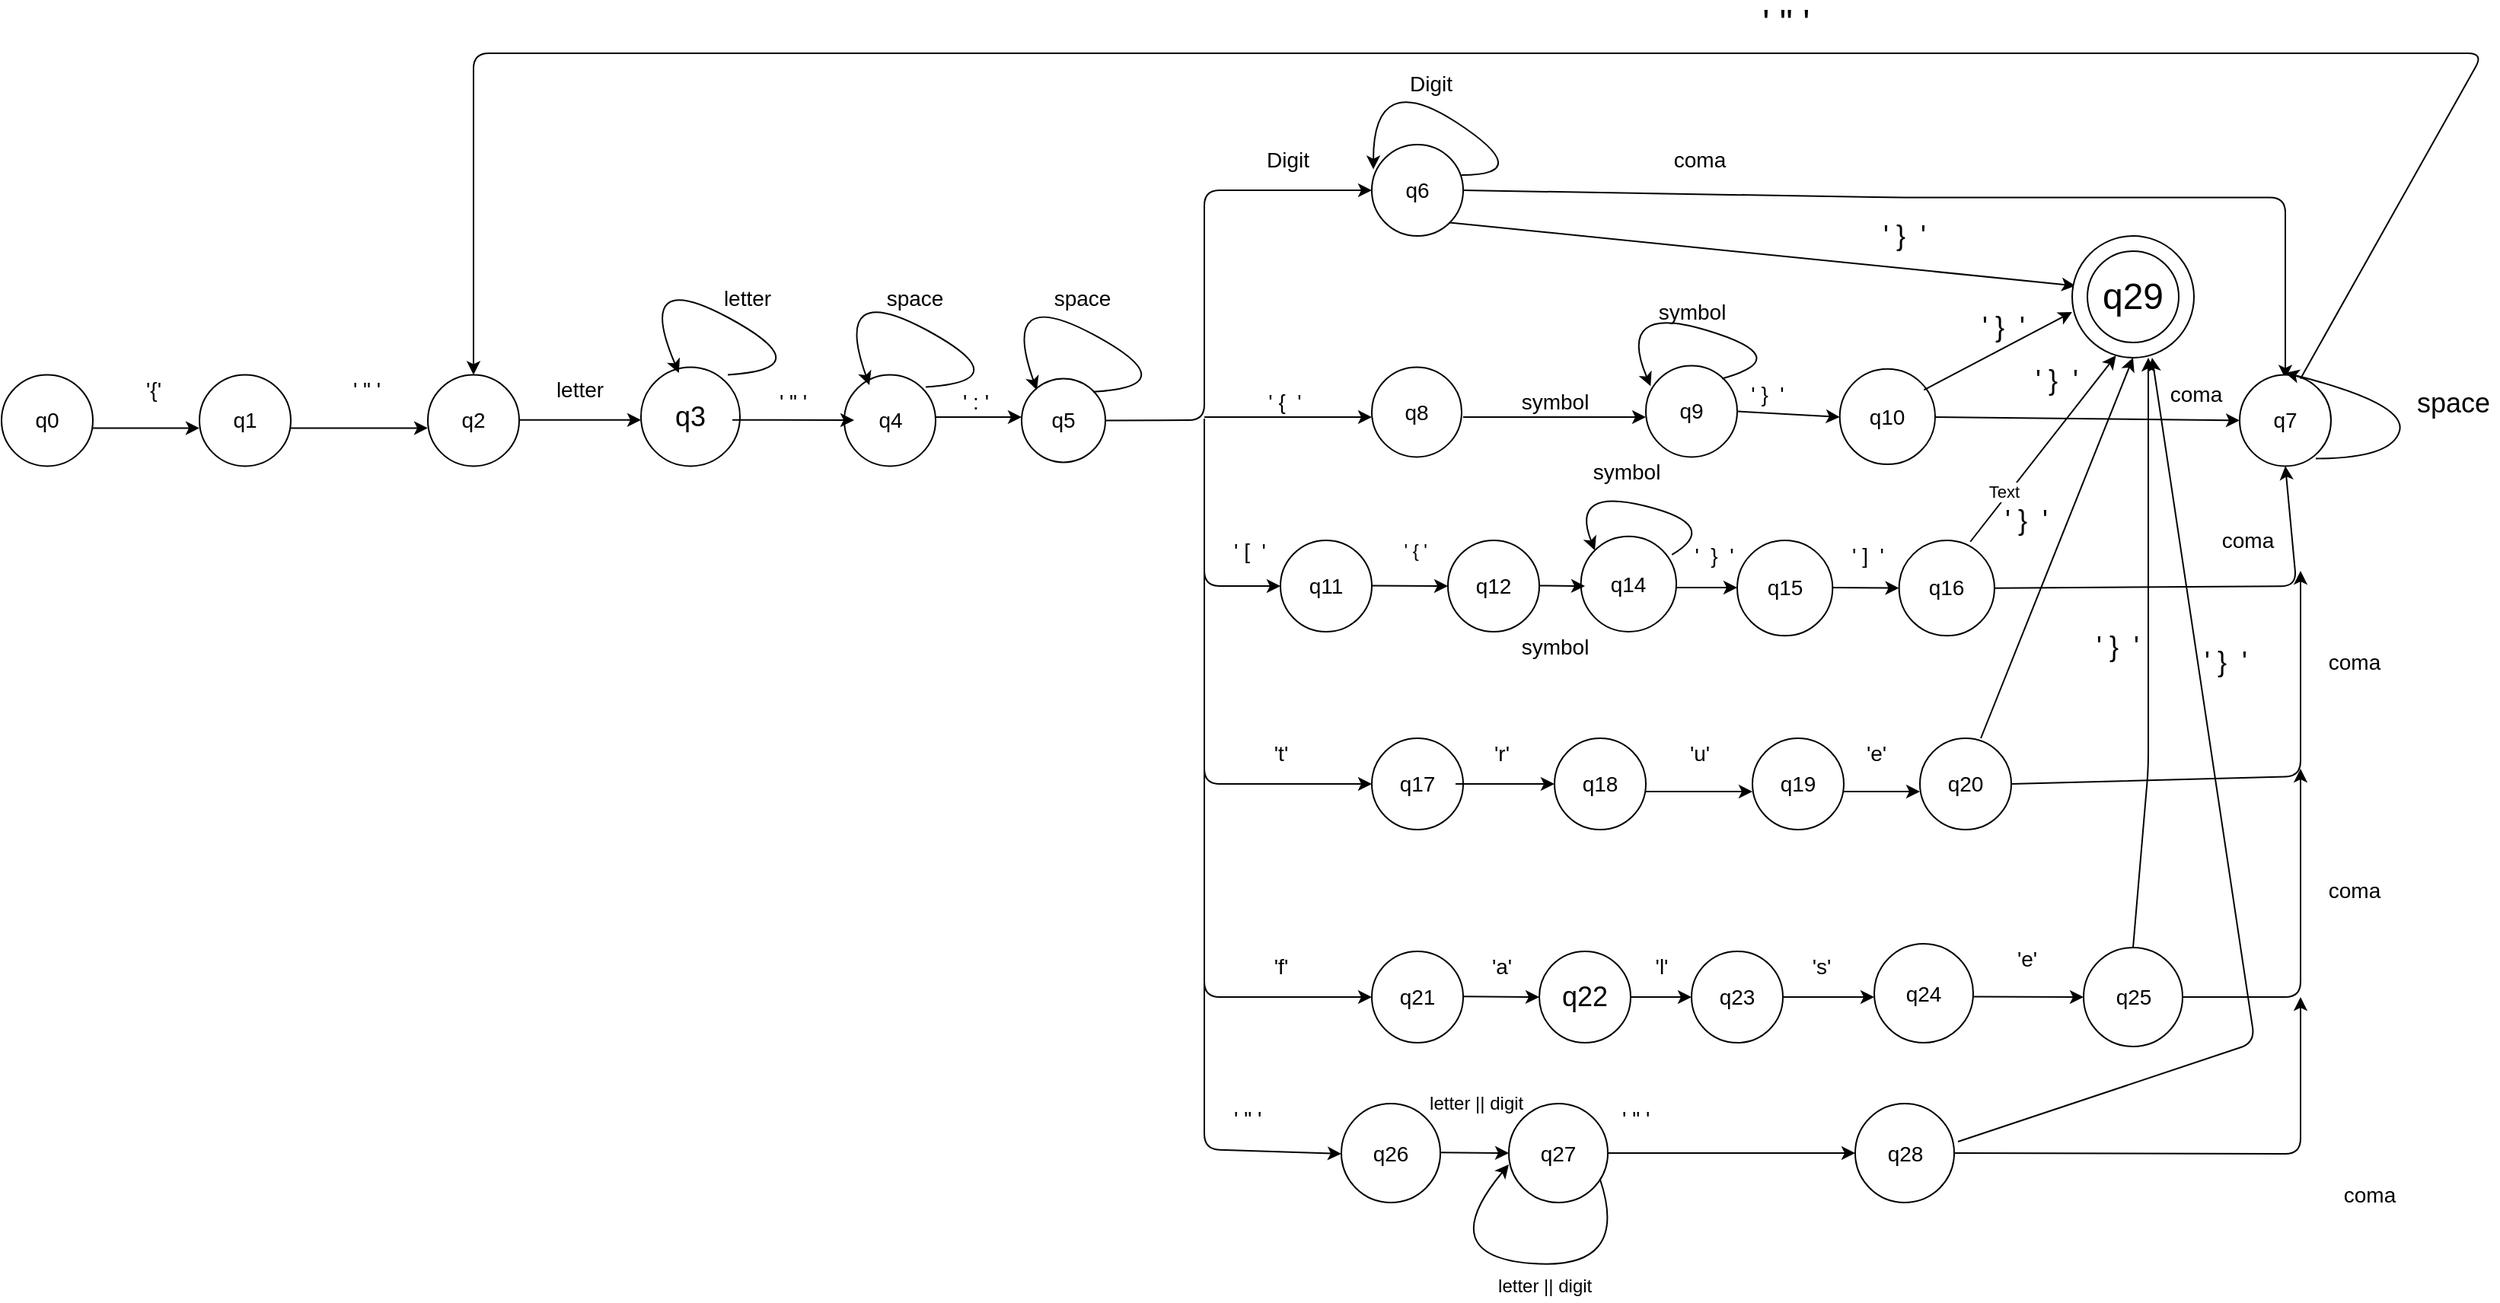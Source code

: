 <mxfile version="15.3.4" type="github">
  <diagram id="2GaBQythlEZLBs4x9ikx" name="Page-1">
    <mxGraphModel dx="1575" dy="401" grid="1" gridSize="10" guides="1" tooltips="1" connect="1" arrows="1" fold="1" page="1" pageScale="1" pageWidth="827" pageHeight="1169" math="0" shadow="0">
      <root>
        <mxCell id="0" />
        <mxCell id="1" parent="0" />
        <mxCell id="M0ACC98Uy2rK_VW7wHq4-69" value="&lt;font style=&quot;font-size: 14px&quot;&gt;q0&lt;/font&gt;" style="ellipse;whiteSpace=wrap;html=1;aspect=fixed;" parent="1" vertex="1">
          <mxGeometry x="-200" y="321.21" width="60" height="60" as="geometry" />
        </mxCell>
        <mxCell id="M0ACC98Uy2rK_VW7wHq4-70" value="" style="endArrow=classic;html=1;" parent="1" edge="1">
          <mxGeometry width="50" height="50" relative="1" as="geometry">
            <mxPoint x="-140.0" y="356.21" as="sourcePoint" />
            <mxPoint x="-70.0" y="356.21" as="targetPoint" />
          </mxGeometry>
        </mxCell>
        <mxCell id="M0ACC98Uy2rK_VW7wHq4-71" value="&lt;span style=&quot;font-size: 14px&quot;&gt;q1&lt;/span&gt;" style="ellipse;whiteSpace=wrap;html=1;aspect=fixed;" parent="1" vertex="1">
          <mxGeometry x="-70" y="321.21" width="60" height="60" as="geometry" />
        </mxCell>
        <mxCell id="M0ACC98Uy2rK_VW7wHq4-72" value="&lt;span style=&quot;font-size: 14px&quot;&gt;&#39;{&#39;&lt;/span&gt;" style="text;html=1;strokeColor=none;fillColor=none;align=center;verticalAlign=middle;whiteSpace=wrap;rounded=0;" parent="1" vertex="1">
          <mxGeometry x="-120" y="321.21" width="40" height="20" as="geometry" />
        </mxCell>
        <mxCell id="M0ACC98Uy2rK_VW7wHq4-77" value="" style="endArrow=classic;html=1;" parent="1" edge="1">
          <mxGeometry width="50" height="50" relative="1" as="geometry">
            <mxPoint x="-10" y="356.21" as="sourcePoint" />
            <mxPoint x="80" y="356.21" as="targetPoint" />
          </mxGeometry>
        </mxCell>
        <mxCell id="M0ACC98Uy2rK_VW7wHq4-78" value="&lt;font style=&quot;font-size: 14px&quot;&gt;q2&lt;/font&gt;" style="ellipse;whiteSpace=wrap;html=1;aspect=fixed;" parent="1" vertex="1">
          <mxGeometry x="80" y="321.21" width="60" height="60" as="geometry" />
        </mxCell>
        <mxCell id="M0ACC98Uy2rK_VW7wHq4-87" value="&lt;span style=&quot;font-size: 14px&quot;&gt;&#39; &quot; &#39;&lt;/span&gt;" style="text;html=1;strokeColor=none;fillColor=none;align=center;verticalAlign=middle;whiteSpace=wrap;rounded=0;" parent="1" vertex="1">
          <mxGeometry x="20" y="321.21" width="40" height="20" as="geometry" />
        </mxCell>
        <mxCell id="M0ACC98Uy2rK_VW7wHq4-89" value="" style="endArrow=classic;html=1;" parent="1" edge="1">
          <mxGeometry width="50" height="50" relative="1" as="geometry">
            <mxPoint x="140" y="350.87" as="sourcePoint" />
            <mxPoint x="220" y="350.87" as="targetPoint" />
          </mxGeometry>
        </mxCell>
        <mxCell id="M0ACC98Uy2rK_VW7wHq4-90" value="&lt;font style=&quot;font-size: 18px&quot;&gt;q3&lt;/font&gt;" style="ellipse;whiteSpace=wrap;html=1;aspect=fixed;" parent="1" vertex="1">
          <mxGeometry x="220" y="316.21" width="65" height="65" as="geometry" />
        </mxCell>
        <mxCell id="M0ACC98Uy2rK_VW7wHq4-91" value="&lt;span style=&quot;font-size: 14px&quot;&gt;letter&lt;/span&gt;" style="text;html=1;strokeColor=none;fillColor=none;align=center;verticalAlign=middle;whiteSpace=wrap;rounded=0;" parent="1" vertex="1">
          <mxGeometry x="160" y="321.21" width="40" height="20" as="geometry" />
        </mxCell>
        <mxCell id="M0ACC98Uy2rK_VW7wHq4-92" value="" style="curved=1;endArrow=classic;html=1;exitX=0.8;exitY=0.057;exitDx=0;exitDy=0;exitPerimeter=0;" parent="1" edge="1">
          <mxGeometry width="50" height="50" relative="1" as="geometry">
            <mxPoint x="277" y="321.205" as="sourcePoint" />
            <mxPoint x="244.897" y="320.043" as="targetPoint" />
            <Array as="points">
              <mxPoint x="340" y="317.5" />
              <mxPoint x="215" y="250" />
            </Array>
          </mxGeometry>
        </mxCell>
        <mxCell id="M0ACC98Uy2rK_VW7wHq4-93" value="&lt;span style=&quot;font-size: 14px&quot;&gt;letter&lt;/span&gt;" style="text;html=1;strokeColor=none;fillColor=none;align=center;verticalAlign=middle;whiteSpace=wrap;rounded=0;" parent="1" vertex="1">
          <mxGeometry x="270" y="261.21" width="40" height="20" as="geometry" />
        </mxCell>
        <mxCell id="M0ACC98Uy2rK_VW7wHq4-96" value="&lt;span style=&quot;font-size: 14px&quot;&gt;q4&lt;/span&gt;" style="ellipse;whiteSpace=wrap;html=1;aspect=fixed;" parent="1" vertex="1">
          <mxGeometry x="353.5" y="321.21" width="60" height="60" as="geometry" />
        </mxCell>
        <mxCell id="M0ACC98Uy2rK_VW7wHq4-97" value="" style="endArrow=classic;html=1;" parent="1" edge="1">
          <mxGeometry width="50" height="50" relative="1" as="geometry">
            <mxPoint x="280" y="350.87" as="sourcePoint" />
            <mxPoint x="360" y="351" as="targetPoint" />
          </mxGeometry>
        </mxCell>
        <mxCell id="M0ACC98Uy2rK_VW7wHq4-98" value="&lt;span style=&quot;font-size: 14px&quot;&gt;&#39; &quot; &#39;&lt;/span&gt;" style="text;html=1;strokeColor=none;fillColor=none;align=center;verticalAlign=middle;whiteSpace=wrap;rounded=0;" parent="1" vertex="1">
          <mxGeometry x="300" y="329" width="40" height="20" as="geometry" />
        </mxCell>
        <mxCell id="M0ACC98Uy2rK_VW7wHq4-100" value="" style="endArrow=classic;html=1;" parent="1" edge="1">
          <mxGeometry width="50" height="50" relative="1" as="geometry">
            <mxPoint x="413.5" y="349" as="sourcePoint" />
            <mxPoint x="470" y="349" as="targetPoint" />
          </mxGeometry>
        </mxCell>
        <mxCell id="M0ACC98Uy2rK_VW7wHq4-101" value="" style="curved=1;endArrow=classic;html=1;exitX=0.8;exitY=0.057;exitDx=0;exitDy=0;exitPerimeter=0;" parent="1" edge="1">
          <mxGeometry width="50" height="50" relative="1" as="geometry">
            <mxPoint x="407" y="329.205" as="sourcePoint" />
            <mxPoint x="370" y="328" as="targetPoint" />
            <Array as="points">
              <mxPoint x="470" y="325.5" />
              <mxPoint x="345" y="258" />
            </Array>
          </mxGeometry>
        </mxCell>
        <mxCell id="M0ACC98Uy2rK_VW7wHq4-102" value="&lt;span style=&quot;font-size: 14px&quot;&gt;space&lt;/span&gt;" style="text;html=1;strokeColor=none;fillColor=none;align=center;verticalAlign=middle;whiteSpace=wrap;rounded=0;" parent="1" vertex="1">
          <mxGeometry x="380" y="261.21" width="40" height="20" as="geometry" />
        </mxCell>
        <mxCell id="M0ACC98Uy2rK_VW7wHq4-103" value="&lt;font style=&quot;font-size: 14px&quot;&gt;q5&lt;/font&gt;" style="ellipse;whiteSpace=wrap;html=1;aspect=fixed;" parent="1" vertex="1">
          <mxGeometry x="470" y="323.71" width="55" height="55" as="geometry" />
        </mxCell>
        <mxCell id="M0ACC98Uy2rK_VW7wHq4-104" value="&lt;span style=&quot;font-size: 14px&quot;&gt;&#39; : &#39;&lt;/span&gt;" style="text;html=1;strokeColor=none;fillColor=none;align=center;verticalAlign=middle;whiteSpace=wrap;rounded=0;" parent="1" vertex="1">
          <mxGeometry x="420" y="329" width="40" height="20" as="geometry" />
        </mxCell>
        <mxCell id="M0ACC98Uy2rK_VW7wHq4-105" value="" style="curved=1;endArrow=classic;html=1;exitX=0.8;exitY=0.057;exitDx=0;exitDy=0;exitPerimeter=0;" parent="1" edge="1">
          <mxGeometry width="50" height="50" relative="1" as="geometry">
            <mxPoint x="517" y="332.415" as="sourcePoint" />
            <mxPoint x="480" y="331.21" as="targetPoint" />
            <Array as="points">
              <mxPoint x="580" y="328.71" />
              <mxPoint x="455" y="261.21" />
            </Array>
          </mxGeometry>
        </mxCell>
        <mxCell id="M0ACC98Uy2rK_VW7wHq4-106" value="&lt;span style=&quot;font-size: 14px&quot;&gt;space&lt;/span&gt;" style="text;html=1;strokeColor=none;fillColor=none;align=center;verticalAlign=middle;whiteSpace=wrap;rounded=0;" parent="1" vertex="1">
          <mxGeometry x="490" y="261.21" width="40" height="20" as="geometry" />
        </mxCell>
        <mxCell id="M0ACC98Uy2rK_VW7wHq4-110" value="" style="endArrow=classic;html=1;exitX=1;exitY=0.5;exitDx=0;exitDy=0;" parent="1" source="M0ACC98Uy2rK_VW7wHq4-103" edge="1">
          <mxGeometry width="50" height="50" relative="1" as="geometry">
            <mxPoint x="580" y="373.71" as="sourcePoint" />
            <mxPoint x="700" y="200" as="targetPoint" />
            <Array as="points">
              <mxPoint x="590" y="351" />
              <mxPoint x="590" y="200" />
            </Array>
          </mxGeometry>
        </mxCell>
        <mxCell id="M0ACC98Uy2rK_VW7wHq4-111" value="&lt;font style=&quot;font-size: 14px&quot;&gt;Digit&lt;/font&gt;" style="text;html=1;strokeColor=none;fillColor=none;align=center;verticalAlign=middle;whiteSpace=wrap;rounded=0;" parent="1" vertex="1">
          <mxGeometry x="625" y="170" width="40" height="20" as="geometry" />
        </mxCell>
        <mxCell id="M0ACC98Uy2rK_VW7wHq4-112" value="&lt;font style=&quot;font-size: 14px&quot;&gt;q6&lt;/font&gt;" style="ellipse;whiteSpace=wrap;html=1;aspect=fixed;" parent="1" vertex="1">
          <mxGeometry x="700" y="170" width="60" height="60" as="geometry" />
        </mxCell>
        <mxCell id="M0ACC98Uy2rK_VW7wHq4-113" value="" style="endArrow=classic;html=1;" parent="1" edge="1">
          <mxGeometry width="50" height="50" relative="1" as="geometry">
            <mxPoint x="590" y="349" as="sourcePoint" />
            <mxPoint x="700" y="349" as="targetPoint" />
          </mxGeometry>
        </mxCell>
        <mxCell id="M0ACC98Uy2rK_VW7wHq4-115" value="&lt;font style=&quot;font-size: 14px&quot;&gt;q8&lt;/font&gt;" style="ellipse;whiteSpace=wrap;html=1;aspect=fixed;" parent="1" vertex="1">
          <mxGeometry x="700" y="316.21" width="59" height="59" as="geometry" />
        </mxCell>
        <mxCell id="M0ACC98Uy2rK_VW7wHq4-116" value="&lt;font style=&quot;font-size: 14px&quot;&gt;&#39; {&amp;nbsp; &#39;&lt;/font&gt;" style="text;html=1;strokeColor=none;fillColor=none;align=center;verticalAlign=middle;whiteSpace=wrap;rounded=0;" parent="1" vertex="1">
          <mxGeometry x="623" y="329" width="40" height="20" as="geometry" />
        </mxCell>
        <mxCell id="M0ACC98Uy2rK_VW7wHq4-120" value="" style="endArrow=classic;html=1;" parent="1" edge="1">
          <mxGeometry width="50" height="50" relative="1" as="geometry">
            <mxPoint x="590" y="350" as="sourcePoint" />
            <mxPoint x="640" y="460" as="targetPoint" />
            <Array as="points">
              <mxPoint x="590" y="460" />
            </Array>
          </mxGeometry>
        </mxCell>
        <mxCell id="M0ACC98Uy2rK_VW7wHq4-121" value="&lt;span style=&quot;font-size: 14px&quot;&gt;q11&lt;/span&gt;" style="ellipse;whiteSpace=wrap;html=1;aspect=fixed;" parent="1" vertex="1">
          <mxGeometry x="640" y="430" width="60" height="60" as="geometry" />
        </mxCell>
        <mxCell id="M0ACC98Uy2rK_VW7wHq4-122" value="&lt;font style=&quot;font-size: 14px&quot;&gt;&#39; [&amp;nbsp; &#39;&lt;/font&gt;" style="text;html=1;strokeColor=none;fillColor=none;align=center;verticalAlign=middle;whiteSpace=wrap;rounded=0;" parent="1" vertex="1">
          <mxGeometry x="600" y="427.36" width="40" height="20" as="geometry" />
        </mxCell>
        <mxCell id="M0ACC98Uy2rK_VW7wHq4-123" value="" style="endArrow=classic;html=1;" parent="1" edge="1">
          <mxGeometry width="50" height="50" relative="1" as="geometry">
            <mxPoint x="590" y="450" as="sourcePoint" />
            <mxPoint x="700" y="590" as="targetPoint" />
            <Array as="points">
              <mxPoint x="590" y="590" />
            </Array>
          </mxGeometry>
        </mxCell>
        <mxCell id="M0ACC98Uy2rK_VW7wHq4-124" value="&lt;span style=&quot;font-size: 14px&quot;&gt;q17&lt;/span&gt;" style="ellipse;whiteSpace=wrap;html=1;aspect=fixed;" parent="1" vertex="1">
          <mxGeometry x="700" y="560" width="60" height="60" as="geometry" />
        </mxCell>
        <mxCell id="M0ACC98Uy2rK_VW7wHq4-125" value="&lt;font style=&quot;font-size: 14px&quot;&gt;&#39;t&#39;&lt;/font&gt;" style="text;html=1;align=center;verticalAlign=middle;resizable=0;points=[];autosize=1;strokeColor=none;fillColor=none;" parent="1" vertex="1">
          <mxGeometry x="625" y="560" width="30" height="20" as="geometry" />
        </mxCell>
        <mxCell id="M0ACC98Uy2rK_VW7wHq4-126" value="" style="endArrow=classic;html=1;" parent="1" edge="1">
          <mxGeometry width="50" height="50" relative="1" as="geometry">
            <mxPoint x="590" y="580" as="sourcePoint" />
            <mxPoint x="700" y="730" as="targetPoint" />
            <Array as="points">
              <mxPoint x="590" y="730" />
            </Array>
          </mxGeometry>
        </mxCell>
        <mxCell id="M0ACC98Uy2rK_VW7wHq4-127" value="&lt;span style=&quot;font-size: 14px&quot;&gt;q21&lt;/span&gt;" style="ellipse;whiteSpace=wrap;html=1;aspect=fixed;" parent="1" vertex="1">
          <mxGeometry x="700" y="700" width="60" height="60" as="geometry" />
        </mxCell>
        <mxCell id="M0ACC98Uy2rK_VW7wHq4-128" value="&lt;font style=&quot;font-size: 14px&quot;&gt;&#39;f&#39;&lt;/font&gt;" style="text;html=1;align=center;verticalAlign=middle;resizable=0;points=[];autosize=1;strokeColor=none;fillColor=none;" parent="1" vertex="1">
          <mxGeometry x="625" y="700" width="30" height="20" as="geometry" />
        </mxCell>
        <mxCell id="M0ACC98Uy2rK_VW7wHq4-129" value="" style="curved=1;endArrow=classic;html=1;entryX=0.017;entryY=0.271;entryDx=0;entryDy=0;entryPerimeter=0;" parent="1" target="M0ACC98Uy2rK_VW7wHq4-112" edge="1">
          <mxGeometry width="50" height="50" relative="1" as="geometry">
            <mxPoint x="759" y="190" as="sourcePoint" />
            <mxPoint x="809" y="140" as="targetPoint" />
            <Array as="points">
              <mxPoint x="809" y="190" />
              <mxPoint x="701" y="120" />
            </Array>
          </mxGeometry>
        </mxCell>
        <mxCell id="M0ACC98Uy2rK_VW7wHq4-131" value="&lt;font style=&quot;font-size: 14px&quot;&gt;Digit&lt;/font&gt;" style="text;html=1;strokeColor=none;fillColor=none;align=center;verticalAlign=middle;whiteSpace=wrap;rounded=0;" parent="1" vertex="1">
          <mxGeometry x="719" y="120" width="40" height="20" as="geometry" />
        </mxCell>
        <mxCell id="M0ACC98Uy2rK_VW7wHq4-133" value="" style="endArrow=classic;html=1;" parent="1" edge="1">
          <mxGeometry width="50" height="50" relative="1" as="geometry">
            <mxPoint x="755" y="590" as="sourcePoint" />
            <mxPoint x="820" y="590" as="targetPoint" />
          </mxGeometry>
        </mxCell>
        <mxCell id="M0ACC98Uy2rK_VW7wHq4-134" value="" style="endArrow=classic;html=1;exitX=1;exitY=0.5;exitDx=0;exitDy=0;" parent="1" source="M0ACC98Uy2rK_VW7wHq4-112" edge="1">
          <mxGeometry width="50" height="50" relative="1" as="geometry">
            <mxPoint x="890" y="204.71" as="sourcePoint" />
            <mxPoint x="1300" y="323.71" as="targetPoint" />
            <Array as="points">
              <mxPoint x="1040" y="204.71" />
              <mxPoint x="1170" y="204.71" />
              <mxPoint x="1300" y="204.71" />
            </Array>
          </mxGeometry>
        </mxCell>
        <mxCell id="M0ACC98Uy2rK_VW7wHq4-135" value="&lt;font style=&quot;font-size: 14px&quot;&gt;q7&lt;/font&gt;" style="ellipse;whiteSpace=wrap;html=1;aspect=fixed;" parent="1" vertex="1">
          <mxGeometry x="1270" y="321.21" width="60" height="60" as="geometry" />
        </mxCell>
        <mxCell id="M0ACC98Uy2rK_VW7wHq4-136" value="&lt;span style=&quot;font-size: 14px&quot;&gt;coma&lt;/span&gt;" style="text;html=1;align=center;verticalAlign=middle;resizable=0;points=[];autosize=1;strokeColor=none;fillColor=none;" parent="1" vertex="1">
          <mxGeometry x="890" y="170" width="50" height="20" as="geometry" />
        </mxCell>
        <mxCell id="M0ACC98Uy2rK_VW7wHq4-137" value="" style="endArrow=classic;html=1;" parent="1" edge="1">
          <mxGeometry width="50" height="50" relative="1" as="geometry">
            <mxPoint x="760" y="349" as="sourcePoint" />
            <mxPoint x="880" y="349" as="targetPoint" />
          </mxGeometry>
        </mxCell>
        <mxCell id="M0ACC98Uy2rK_VW7wHq4-139" value="&lt;font style=&quot;font-size: 14px&quot;&gt;q9&lt;/font&gt;" style="ellipse;whiteSpace=wrap;html=1;aspect=fixed;" parent="1" vertex="1">
          <mxGeometry x="880" y="315.21" width="60" height="60" as="geometry" />
        </mxCell>
        <mxCell id="M0ACC98Uy2rK_VW7wHq4-140" value="&lt;font style=&quot;font-size: 14px&quot;&gt;symbol&lt;/font&gt;" style="text;html=1;align=center;verticalAlign=middle;resizable=0;points=[];autosize=1;strokeColor=none;fillColor=none;" parent="1" vertex="1">
          <mxGeometry x="790" y="329" width="60" height="20" as="geometry" />
        </mxCell>
        <mxCell id="M0ACC98Uy2rK_VW7wHq4-141" value="" style="endArrow=classic;html=1;exitX=1;exitY=0.5;exitDx=0;exitDy=0;" parent="1" source="M0ACC98Uy2rK_VW7wHq4-139" edge="1">
          <mxGeometry width="50" height="50" relative="1" as="geometry">
            <mxPoint x="957.36" y="349" as="sourcePoint" />
            <mxPoint x="1007.36" y="349" as="targetPoint" />
          </mxGeometry>
        </mxCell>
        <mxCell id="M0ACC98Uy2rK_VW7wHq4-142" value="&lt;font style=&quot;font-size: 14px&quot;&gt;q10&lt;/font&gt;" style="ellipse;whiteSpace=wrap;html=1;aspect=fixed;" parent="1" vertex="1">
          <mxGeometry x="1007.36" y="317.39" width="62.64" height="62.64" as="geometry" />
        </mxCell>
        <mxCell id="M0ACC98Uy2rK_VW7wHq4-143" value="&lt;font style=&quot;font-size: 14px&quot;&gt;&#39; }&amp;nbsp; &#39;&lt;/font&gt;" style="text;html=1;strokeColor=none;fillColor=none;align=center;verticalAlign=middle;whiteSpace=wrap;rounded=0;" parent="1" vertex="1">
          <mxGeometry x="940" y="323.71" width="40" height="20" as="geometry" />
        </mxCell>
        <mxCell id="M0ACC98Uy2rK_VW7wHq4-145" value="" style="curved=1;endArrow=classic;html=1;entryX=0.052;entryY=0.225;entryDx=0;entryDy=0;entryPerimeter=0;" parent="1" target="M0ACC98Uy2rK_VW7wHq4-139" edge="1">
          <mxGeometry width="50" height="50" relative="1" as="geometry">
            <mxPoint x="930" y="323.71" as="sourcePoint" />
            <mxPoint x="980" y="273.71" as="targetPoint" />
            <Array as="points">
              <mxPoint x="980" y="310" />
              <mxPoint x="860" y="274" />
            </Array>
          </mxGeometry>
        </mxCell>
        <mxCell id="M0ACC98Uy2rK_VW7wHq4-146" value="" style="endArrow=classic;html=1;entryX=0;entryY=0.5;entryDx=0;entryDy=0;" parent="1" target="M0ACC98Uy2rK_VW7wHq4-135" edge="1">
          <mxGeometry width="50" height="50" relative="1" as="geometry">
            <mxPoint x="1070" y="349" as="sourcePoint" />
            <mxPoint x="1100" y="308.71" as="targetPoint" />
          </mxGeometry>
        </mxCell>
        <mxCell id="M0ACC98Uy2rK_VW7wHq4-147" value="&lt;span style=&quot;font-size: 14px&quot;&gt;coma&lt;/span&gt;" style="text;html=1;align=center;verticalAlign=middle;resizable=0;points=[];autosize=1;strokeColor=none;fillColor=none;" parent="1" vertex="1">
          <mxGeometry x="1216.0" y="323.71" width="50" height="20" as="geometry" />
        </mxCell>
        <mxCell id="M0ACC98Uy2rK_VW7wHq4-148" value="&lt;font style=&quot;font-size: 14px&quot;&gt;symbol&lt;/font&gt;" style="text;html=1;align=center;verticalAlign=middle;resizable=0;points=[];autosize=1;strokeColor=none;fillColor=none;" parent="1" vertex="1">
          <mxGeometry x="880" y="270" width="60" height="20" as="geometry" />
        </mxCell>
        <mxCell id="M0ACC98Uy2rK_VW7wHq4-149" value="" style="endArrow=classic;html=1;" parent="1" edge="1">
          <mxGeometry width="50" height="50" relative="1" as="geometry">
            <mxPoint x="700" y="459.71" as="sourcePoint" />
            <mxPoint x="750" y="460" as="targetPoint" />
          </mxGeometry>
        </mxCell>
        <mxCell id="M0ACC98Uy2rK_VW7wHq4-150" value="&lt;font style=&quot;font-size: 14px&quot;&gt;symbol&lt;/font&gt;" style="text;html=1;align=center;verticalAlign=middle;resizable=0;points=[];autosize=1;strokeColor=none;fillColor=none;" parent="1" vertex="1">
          <mxGeometry x="790" y="490.0" width="60" height="20" as="geometry" />
        </mxCell>
        <mxCell id="M0ACC98Uy2rK_VW7wHq4-151" value="&lt;span style=&quot;font-size: 14px&quot;&gt;q12&lt;/span&gt;" style="ellipse;whiteSpace=wrap;html=1;aspect=fixed;" parent="1" vertex="1">
          <mxGeometry x="750" y="430" width="60" height="60" as="geometry" />
        </mxCell>
        <mxCell id="M0ACC98Uy2rK_VW7wHq4-154" value="" style="curved=1;endArrow=classic;html=1;exitX=0.954;exitY=0.193;exitDx=0;exitDy=0;exitPerimeter=0;entryX=0;entryY=0;entryDx=0;entryDy=0;" parent="1" source="IquHwYWoyrdcUt7bL5oe-3" target="IquHwYWoyrdcUt7bL5oe-3" edge="1">
          <mxGeometry width="50" height="50" relative="1" as="geometry">
            <mxPoint x="960" y="410" as="sourcePoint" />
            <mxPoint x="850" y="410" as="targetPoint" />
            <Array as="points">
              <mxPoint x="930" y="420" />
              <mxPoint x="830" y="395" />
            </Array>
          </mxGeometry>
        </mxCell>
        <mxCell id="M0ACC98Uy2rK_VW7wHq4-155" value="&lt;font style=&quot;font-size: 14px&quot;&gt;symbol&lt;/font&gt;" style="text;html=1;align=center;verticalAlign=middle;resizable=0;points=[];autosize=1;strokeColor=none;fillColor=none;" parent="1" vertex="1">
          <mxGeometry x="837.36" y="375.21" width="60" height="20" as="geometry" />
        </mxCell>
        <mxCell id="M0ACC98Uy2rK_VW7wHq4-157" value="" style="endArrow=classic;html=1;entryX=0;entryY=0.5;entryDx=0;entryDy=0;" parent="1" edge="1" target="M0ACC98Uy2rK_VW7wHq4-158">
          <mxGeometry width="50" height="50" relative="1" as="geometry">
            <mxPoint x="1000" y="461.03" as="sourcePoint" />
            <mxPoint x="1060" y="461.03" as="targetPoint" />
          </mxGeometry>
        </mxCell>
        <mxCell id="M0ACC98Uy2rK_VW7wHq4-158" value="&lt;span style=&quot;font-size: 14px&quot;&gt;q16&lt;/span&gt;" style="ellipse;whiteSpace=wrap;html=1;aspect=fixed;" parent="1" vertex="1">
          <mxGeometry x="1046.32" y="430.0" width="62.64" height="62.64" as="geometry" />
        </mxCell>
        <mxCell id="M0ACC98Uy2rK_VW7wHq4-159" value="&lt;font style=&quot;font-size: 14px&quot;&gt;&#39; ]&amp;nbsp; &#39;&lt;/font&gt;" style="text;html=1;strokeColor=none;fillColor=none;align=center;verticalAlign=middle;whiteSpace=wrap;rounded=0;" parent="1" vertex="1">
          <mxGeometry x="1006.32" y="430" width="40" height="20" as="geometry" />
        </mxCell>
        <mxCell id="M0ACC98Uy2rK_VW7wHq4-161" value="" style="endArrow=classic;html=1;entryX=0.5;entryY=1;entryDx=0;entryDy=0;exitX=1;exitY=0.5;exitDx=0;exitDy=0;" parent="1" source="M0ACC98Uy2rK_VW7wHq4-158" target="M0ACC98Uy2rK_VW7wHq4-135" edge="1">
          <mxGeometry width="50" height="50" relative="1" as="geometry">
            <mxPoint x="1070" y="460" as="sourcePoint" />
            <mxPoint x="1307.36" y="375" as="targetPoint" />
            <Array as="points">
              <mxPoint x="1307.36" y="460" />
            </Array>
          </mxGeometry>
        </mxCell>
        <mxCell id="M0ACC98Uy2rK_VW7wHq4-162" value="&lt;span style=&quot;font-size: 14px&quot;&gt;coma&lt;/span&gt;" style="text;html=1;align=center;verticalAlign=middle;resizable=0;points=[];autosize=1;strokeColor=none;fillColor=none;" parent="1" vertex="1">
          <mxGeometry x="1250.0" y="420" width="50" height="20" as="geometry" />
        </mxCell>
        <mxCell id="M0ACC98Uy2rK_VW7wHq4-163" value="&lt;font style=&quot;font-size: 14px&quot;&gt;&#39;r&#39;&lt;/font&gt;" style="text;html=1;align=center;verticalAlign=middle;resizable=0;points=[];autosize=1;strokeColor=none;fillColor=none;" parent="1" vertex="1">
          <mxGeometry x="770" y="560" width="30" height="20" as="geometry" />
        </mxCell>
        <mxCell id="M0ACC98Uy2rK_VW7wHq4-164" value="&lt;span style=&quot;font-size: 14px&quot;&gt;q18&lt;/span&gt;" style="ellipse;whiteSpace=wrap;html=1;aspect=fixed;" parent="1" vertex="1">
          <mxGeometry x="820" y="560" width="60" height="60" as="geometry" />
        </mxCell>
        <mxCell id="M0ACC98Uy2rK_VW7wHq4-165" value="" style="endArrow=classic;html=1;" parent="1" edge="1">
          <mxGeometry width="50" height="50" relative="1" as="geometry">
            <mxPoint x="880" y="595" as="sourcePoint" />
            <mxPoint x="950" y="595" as="targetPoint" />
          </mxGeometry>
        </mxCell>
        <mxCell id="M0ACC98Uy2rK_VW7wHq4-166" value="&lt;font style=&quot;font-size: 14px&quot;&gt;&#39;u&#39;&lt;/font&gt;" style="text;html=1;align=center;verticalAlign=middle;resizable=0;points=[];autosize=1;strokeColor=none;fillColor=none;" parent="1" vertex="1">
          <mxGeometry x="900" y="560" width="30" height="20" as="geometry" />
        </mxCell>
        <mxCell id="M0ACC98Uy2rK_VW7wHq4-167" value="&lt;font style=&quot;font-size: 14px&quot;&gt;q19&lt;/font&gt;" style="ellipse;whiteSpace=wrap;html=1;aspect=fixed;" parent="1" vertex="1">
          <mxGeometry x="950" y="560" width="60" height="60" as="geometry" />
        </mxCell>
        <mxCell id="M0ACC98Uy2rK_VW7wHq4-168" value="" style="endArrow=classic;html=1;" parent="1" edge="1">
          <mxGeometry width="50" height="50" relative="1" as="geometry">
            <mxPoint x="1010" y="595" as="sourcePoint" />
            <mxPoint x="1060" y="595" as="targetPoint" />
          </mxGeometry>
        </mxCell>
        <mxCell id="M0ACC98Uy2rK_VW7wHq4-169" value="&lt;font style=&quot;font-size: 14px&quot;&gt;q20&lt;/font&gt;" style="ellipse;whiteSpace=wrap;html=1;aspect=fixed;" parent="1" vertex="1">
          <mxGeometry x="1060" y="560" width="60" height="60" as="geometry" />
        </mxCell>
        <mxCell id="M0ACC98Uy2rK_VW7wHq4-170" value="&lt;font style=&quot;font-size: 14px&quot;&gt;&#39;e&#39;&lt;/font&gt;" style="text;html=1;align=center;verticalAlign=middle;resizable=0;points=[];autosize=1;strokeColor=none;fillColor=none;" parent="1" vertex="1">
          <mxGeometry x="1016.32" y="560" width="30" height="20" as="geometry" />
        </mxCell>
        <mxCell id="M0ACC98Uy2rK_VW7wHq4-171" value="" style="endArrow=classic;html=1;exitX=1;exitY=0.5;exitDx=0;exitDy=0;" parent="1" source="M0ACC98Uy2rK_VW7wHq4-169" edge="1">
          <mxGeometry width="50" height="50" relative="1" as="geometry">
            <mxPoint x="1270" y="585" as="sourcePoint" />
            <mxPoint x="1310" y="450" as="targetPoint" />
            <Array as="points">
              <mxPoint x="1310" y="585" />
            </Array>
          </mxGeometry>
        </mxCell>
        <mxCell id="M0ACC98Uy2rK_VW7wHq4-172" value="&lt;span style=&quot;font-size: 14px&quot;&gt;coma&lt;/span&gt;" style="text;html=1;align=center;verticalAlign=middle;resizable=0;points=[];autosize=1;strokeColor=none;fillColor=none;" parent="1" vertex="1">
          <mxGeometry x="1320.0" y="500" width="50" height="20" as="geometry" />
        </mxCell>
        <mxCell id="M0ACC98Uy2rK_VW7wHq4-173" value="" style="endArrow=classic;html=1;" parent="1" edge="1">
          <mxGeometry width="50" height="50" relative="1" as="geometry">
            <mxPoint x="760" y="729.66" as="sourcePoint" />
            <mxPoint x="810" y="730" as="targetPoint" />
          </mxGeometry>
        </mxCell>
        <mxCell id="M0ACC98Uy2rK_VW7wHq4-174" value="&lt;font style=&quot;font-size: 14px&quot;&gt;&#39;a&#39;&lt;/font&gt;" style="text;html=1;align=center;verticalAlign=middle;resizable=0;points=[];autosize=1;strokeColor=none;fillColor=none;" parent="1" vertex="1">
          <mxGeometry x="770" y="700" width="30" height="20" as="geometry" />
        </mxCell>
        <mxCell id="M0ACC98Uy2rK_VW7wHq4-175" value="&lt;font style=&quot;font-size: 18px&quot;&gt;q22&lt;/font&gt;" style="ellipse;whiteSpace=wrap;html=1;aspect=fixed;" parent="1" vertex="1">
          <mxGeometry x="810" y="700" width="60" height="60" as="geometry" />
        </mxCell>
        <mxCell id="M0ACC98Uy2rK_VW7wHq4-176" value="" style="endArrow=classic;html=1;exitX=1;exitY=0.5;exitDx=0;exitDy=0;" parent="1" source="M0ACC98Uy2rK_VW7wHq4-175" edge="1">
          <mxGeometry width="50" height="50" relative="1" as="geometry">
            <mxPoint x="875" y="729.66" as="sourcePoint" />
            <mxPoint x="910" y="730" as="targetPoint" />
          </mxGeometry>
        </mxCell>
        <mxCell id="M0ACC98Uy2rK_VW7wHq4-178" value="&lt;font style=&quot;font-size: 14px&quot;&gt;q23&lt;/font&gt;" style="ellipse;whiteSpace=wrap;html=1;aspect=fixed;" parent="1" vertex="1">
          <mxGeometry x="910" y="700" width="60" height="60" as="geometry" />
        </mxCell>
        <mxCell id="M0ACC98Uy2rK_VW7wHq4-179" value="&lt;font style=&quot;font-size: 14px&quot;&gt;&#39;l&#39;&lt;/font&gt;" style="text;html=1;align=center;verticalAlign=middle;resizable=0;points=[];autosize=1;strokeColor=none;fillColor=none;" parent="1" vertex="1">
          <mxGeometry x="880" y="700" width="20" height="20" as="geometry" />
        </mxCell>
        <mxCell id="M0ACC98Uy2rK_VW7wHq4-180" value="" style="endArrow=classic;html=1;" parent="1" edge="1">
          <mxGeometry width="50" height="50" relative="1" as="geometry">
            <mxPoint x="970" y="730" as="sourcePoint" />
            <mxPoint x="1030" y="730" as="targetPoint" />
          </mxGeometry>
        </mxCell>
        <mxCell id="M0ACC98Uy2rK_VW7wHq4-181" value="&lt;font style=&quot;font-size: 14px&quot;&gt;&#39;s&#39;&lt;/font&gt;" style="text;html=1;align=center;verticalAlign=middle;resizable=0;points=[];autosize=1;strokeColor=none;fillColor=none;" parent="1" vertex="1">
          <mxGeometry x="980" y="700" width="30" height="20" as="geometry" />
        </mxCell>
        <mxCell id="M0ACC98Uy2rK_VW7wHq4-182" value="&lt;font style=&quot;font-size: 14px&quot;&gt;q24&lt;/font&gt;" style="ellipse;whiteSpace=wrap;html=1;aspect=fixed;" parent="1" vertex="1">
          <mxGeometry x="1030" y="695" width="65" height="65" as="geometry" />
        </mxCell>
        <mxCell id="M0ACC98Uy2rK_VW7wHq4-184" value="" style="endArrow=classic;html=1;exitX=1;exitY=0.5;exitDx=0;exitDy=0;" parent="1" edge="1" source="IquHwYWoyrdcUt7bL5oe-16">
          <mxGeometry width="50" height="50" relative="1" as="geometry">
            <mxPoint x="1260" y="730" as="sourcePoint" />
            <mxPoint x="1310" y="580" as="targetPoint" />
            <Array as="points">
              <mxPoint x="1310" y="730" />
            </Array>
          </mxGeometry>
        </mxCell>
        <mxCell id="M0ACC98Uy2rK_VW7wHq4-185" value="&lt;span style=&quot;font-size: 14px&quot;&gt;coma&lt;/span&gt;" style="text;html=1;align=center;verticalAlign=middle;resizable=0;points=[];autosize=1;strokeColor=none;fillColor=none;" parent="1" vertex="1">
          <mxGeometry x="1320.0" y="650" width="50" height="20" as="geometry" />
        </mxCell>
        <mxCell id="M0ACC98Uy2rK_VW7wHq4-187" value="" style="endArrow=classic;html=1;exitX=1;exitY=1;exitDx=0;exitDy=0;entryX=0.027;entryY=0.409;entryDx=0;entryDy=0;entryPerimeter=0;" parent="1" source="M0ACC98Uy2rK_VW7wHq4-112" target="M0ACC98Uy2rK_VW7wHq4-189" edge="1">
          <mxGeometry width="50" height="50" relative="1" as="geometry">
            <mxPoint x="837" y="250" as="sourcePoint" />
            <mxPoint x="1170" y="240" as="targetPoint" />
          </mxGeometry>
        </mxCell>
        <mxCell id="M0ACC98Uy2rK_VW7wHq4-188" value="" style="endArrow=classic;html=1;" parent="1" edge="1">
          <mxGeometry width="50" height="50" relative="1" as="geometry">
            <mxPoint x="1062.64" y="331.21" as="sourcePoint" />
            <mxPoint x="1160" y="280" as="targetPoint" />
          </mxGeometry>
        </mxCell>
        <mxCell id="M0ACC98Uy2rK_VW7wHq4-189" value="" style="ellipse;whiteSpace=wrap;html=1;aspect=fixed;" parent="1" vertex="1">
          <mxGeometry x="1160" y="230" width="80" height="80" as="geometry" />
        </mxCell>
        <mxCell id="M0ACC98Uy2rK_VW7wHq4-190" value="&lt;font style=&quot;font-size: 24px&quot;&gt;q29&lt;/font&gt;" style="ellipse;whiteSpace=wrap;html=1;aspect=fixed;" parent="1" vertex="1">
          <mxGeometry x="1170" y="240" width="60" height="60" as="geometry" />
        </mxCell>
        <mxCell id="M0ACC98Uy2rK_VW7wHq4-191" value="&lt;font style=&quot;font-size: 18px&quot;&gt;&#39; }&amp;nbsp; &#39;&lt;/font&gt;" style="text;html=1;strokeColor=none;fillColor=none;align=center;verticalAlign=middle;whiteSpace=wrap;rounded=0;" parent="1" vertex="1">
          <mxGeometry x="1030" y="220" width="40" height="20" as="geometry" />
        </mxCell>
        <mxCell id="M0ACC98Uy2rK_VW7wHq4-192" value="&lt;font style=&quot;font-size: 18px&quot;&gt;&#39; }&amp;nbsp; &#39;&lt;/font&gt;" style="text;html=1;strokeColor=none;fillColor=none;align=center;verticalAlign=middle;whiteSpace=wrap;rounded=0;" parent="1" vertex="1">
          <mxGeometry x="1095" y="280" width="40" height="20" as="geometry" />
        </mxCell>
        <mxCell id="M0ACC98Uy2rK_VW7wHq4-193" value="" style="endArrow=classic;html=1;entryX=0.36;entryY=0.982;entryDx=0;entryDy=0;entryPerimeter=0;exitX=0.747;exitY=0.014;exitDx=0;exitDy=0;exitPerimeter=0;" parent="1" target="M0ACC98Uy2rK_VW7wHq4-189" edge="1" source="M0ACC98Uy2rK_VW7wHq4-158">
          <mxGeometry width="50" height="50" relative="1" as="geometry">
            <mxPoint x="1060" y="440" as="sourcePoint" />
            <mxPoint x="1110" y="390" as="targetPoint" />
          </mxGeometry>
        </mxCell>
        <mxCell id="IquHwYWoyrdcUt7bL5oe-7" value="Text" style="edgeLabel;html=1;align=center;verticalAlign=middle;resizable=0;points=[];" vertex="1" connectable="0" parent="M0ACC98Uy2rK_VW7wHq4-193">
          <mxGeometry x="-0.489" y="3" relative="1" as="geometry">
            <mxPoint as="offset" />
          </mxGeometry>
        </mxCell>
        <mxCell id="M0ACC98Uy2rK_VW7wHq4-194" value="" style="endArrow=classic;html=1;entryX=0.5;entryY=1;entryDx=0;entryDy=0;" parent="1" target="M0ACC98Uy2rK_VW7wHq4-189" edge="1">
          <mxGeometry width="50" height="50" relative="1" as="geometry">
            <mxPoint x="1100" y="560" as="sourcePoint" />
            <mxPoint x="1150" y="510" as="targetPoint" />
          </mxGeometry>
        </mxCell>
        <mxCell id="M0ACC98Uy2rK_VW7wHq4-195" value="" style="endArrow=classic;html=1;exitX=0.5;exitY=0;exitDx=0;exitDy=0;" parent="1" edge="1" source="IquHwYWoyrdcUt7bL5oe-16">
          <mxGeometry width="50" height="50" relative="1" as="geometry">
            <mxPoint x="1150" y="670" as="sourcePoint" />
            <mxPoint x="1210" y="310" as="targetPoint" />
            <Array as="points">
              <mxPoint x="1210" y="580" />
            </Array>
          </mxGeometry>
        </mxCell>
        <mxCell id="M0ACC98Uy2rK_VW7wHq4-196" value="&lt;font style=&quot;font-size: 18px&quot;&gt;&#39; }&amp;nbsp; &#39;&lt;/font&gt;" style="text;html=1;strokeColor=none;fillColor=none;align=center;verticalAlign=middle;whiteSpace=wrap;rounded=0;" parent="1" vertex="1">
          <mxGeometry x="1110" y="407.36" width="40" height="20" as="geometry" />
        </mxCell>
        <mxCell id="M0ACC98Uy2rK_VW7wHq4-198" value="&lt;font style=&quot;font-size: 18px&quot;&gt;&#39; }&amp;nbsp; &#39;&lt;/font&gt;" style="text;html=1;strokeColor=none;fillColor=none;align=center;verticalAlign=middle;whiteSpace=wrap;rounded=0;" parent="1" vertex="1">
          <mxGeometry x="1130" y="315.21" width="40" height="20" as="geometry" />
        </mxCell>
        <mxCell id="M0ACC98Uy2rK_VW7wHq4-199" value="&lt;font style=&quot;font-size: 18px&quot;&gt;&#39; }&amp;nbsp; &#39;&lt;/font&gt;" style="text;html=1;strokeColor=none;fillColor=none;align=center;verticalAlign=middle;whiteSpace=wrap;rounded=0;" parent="1" vertex="1">
          <mxGeometry x="1170" y="490" width="40" height="20" as="geometry" />
        </mxCell>
        <mxCell id="M0ACC98Uy2rK_VW7wHq4-203" value="" style="curved=1;endArrow=classic;html=1;" parent="1" edge="1">
          <mxGeometry width="50" height="50" relative="1" as="geometry">
            <mxPoint x="1320" y="376.21" as="sourcePoint" />
            <mxPoint x="1300" y="320" as="targetPoint" />
            <Array as="points">
              <mxPoint x="1370" y="376.21" />
              <mxPoint x="1380" y="340" />
            </Array>
          </mxGeometry>
        </mxCell>
        <mxCell id="M0ACC98Uy2rK_VW7wHq4-204" value="&lt;font style=&quot;font-size: 18px&quot;&gt;space&lt;/font&gt;" style="text;html=1;align=center;verticalAlign=middle;resizable=0;points=[];autosize=1;strokeColor=none;fillColor=none;" parent="1" vertex="1">
          <mxGeometry x="1380" y="330" width="60" height="20" as="geometry" />
        </mxCell>
        <mxCell id="M0ACC98Uy2rK_VW7wHq4-205" value="" style="endArrow=classic;html=1;entryX=0.5;entryY=0;entryDx=0;entryDy=0;" parent="1" target="M0ACC98Uy2rK_VW7wHq4-78" edge="1">
          <mxGeometry width="50" height="50" relative="1" as="geometry">
            <mxPoint x="1310" y="323.71" as="sourcePoint" />
            <mxPoint x="-450" y="110" as="targetPoint" />
            <Array as="points">
              <mxPoint x="1430" y="110" />
              <mxPoint x="110" y="110" />
            </Array>
          </mxGeometry>
        </mxCell>
        <mxCell id="M0ACC98Uy2rK_VW7wHq4-206" value="&lt;font style=&quot;font-size: 24px&quot;&gt;&#39; &quot; &#39;&amp;nbsp;&lt;/font&gt;" style="text;html=1;align=center;verticalAlign=middle;resizable=0;points=[];autosize=1;strokeColor=none;fillColor=none;" parent="1" vertex="1">
          <mxGeometry x="945" y="80" width="60" height="20" as="geometry" />
        </mxCell>
        <mxCell id="IquHwYWoyrdcUt7bL5oe-2" value="&#39; { &#39;&amp;nbsp;" style="text;html=1;align=center;verticalAlign=middle;resizable=0;points=[];autosize=1;strokeColor=none;fillColor=none;" vertex="1" parent="1">
          <mxGeometry x="715" y="427.36" width="30" height="20" as="geometry" />
        </mxCell>
        <mxCell id="IquHwYWoyrdcUt7bL5oe-3" value="&lt;font style=&quot;font-size: 14px&quot;&gt;q14&lt;/font&gt;" style="ellipse;whiteSpace=wrap;html=1;aspect=fixed;" vertex="1" parent="1">
          <mxGeometry x="837.36" y="427.36" width="62.64" height="62.64" as="geometry" />
        </mxCell>
        <mxCell id="IquHwYWoyrdcUt7bL5oe-6" value="" style="endArrow=classic;html=1;" edge="1" parent="1">
          <mxGeometry width="50" height="50" relative="1" as="geometry">
            <mxPoint x="810" y="459.71" as="sourcePoint" />
            <mxPoint x="840" y="460" as="targetPoint" />
          </mxGeometry>
        </mxCell>
        <mxCell id="IquHwYWoyrdcUt7bL5oe-9" value="" style="endArrow=classic;html=1;" edge="1" parent="1">
          <mxGeometry width="50" height="50" relative="1" as="geometry">
            <mxPoint x="900" y="461.03" as="sourcePoint" />
            <mxPoint x="940" y="461" as="targetPoint" />
          </mxGeometry>
        </mxCell>
        <mxCell id="IquHwYWoyrdcUt7bL5oe-11" value="&lt;span style=&quot;font-size: 14px&quot;&gt;q15&lt;/span&gt;" style="ellipse;whiteSpace=wrap;html=1;aspect=fixed;" vertex="1" parent="1">
          <mxGeometry x="940" y="430.0" width="62.64" height="62.64" as="geometry" />
        </mxCell>
        <mxCell id="IquHwYWoyrdcUt7bL5oe-13" value="&lt;font style=&quot;font-size: 14px&quot;&gt;&#39;&amp;nbsp; }&amp;nbsp; &#39;&lt;/font&gt;" style="text;html=1;strokeColor=none;fillColor=none;align=center;verticalAlign=middle;whiteSpace=wrap;rounded=0;" vertex="1" parent="1">
          <mxGeometry x="905" y="430" width="40" height="20" as="geometry" />
        </mxCell>
        <mxCell id="IquHwYWoyrdcUt7bL5oe-14" value="" style="endArrow=classic;html=1;entryX=0;entryY=0.5;entryDx=0;entryDy=0;" edge="1" parent="1" target="IquHwYWoyrdcUt7bL5oe-16">
          <mxGeometry width="50" height="50" relative="1" as="geometry">
            <mxPoint x="1095" y="729.8" as="sourcePoint" />
            <mxPoint x="1155" y="729.8" as="targetPoint" />
          </mxGeometry>
        </mxCell>
        <mxCell id="IquHwYWoyrdcUt7bL5oe-15" value="&lt;span style=&quot;font-size: 14px&quot;&gt;&#39;e&#39;&lt;/span&gt;" style="text;html=1;align=center;verticalAlign=middle;resizable=0;points=[];autosize=1;strokeColor=none;fillColor=none;" vertex="1" parent="1">
          <mxGeometry x="1115" y="695" width="30" height="20" as="geometry" />
        </mxCell>
        <mxCell id="IquHwYWoyrdcUt7bL5oe-16" value="&lt;font style=&quot;font-size: 14px&quot;&gt;q25&lt;/font&gt;" style="ellipse;whiteSpace=wrap;html=1;aspect=fixed;" vertex="1" parent="1">
          <mxGeometry x="1167.5" y="697.5" width="65" height="65" as="geometry" />
        </mxCell>
        <mxCell id="IquHwYWoyrdcUt7bL5oe-18" value="&lt;font style=&quot;font-size: 14px&quot;&gt;q26&lt;/font&gt;" style="ellipse;whiteSpace=wrap;html=1;aspect=fixed;" vertex="1" parent="1">
          <mxGeometry x="680" y="800" width="65" height="65" as="geometry" />
        </mxCell>
        <mxCell id="IquHwYWoyrdcUt7bL5oe-21" value="" style="endArrow=classic;html=1;startSize=6;endSize=6;sourcePerimeterSpacing=8;targetPerimeterSpacing=8;" edge="1" parent="1">
          <mxGeometry width="50" height="50" relative="1" as="geometry">
            <mxPoint x="590" y="720" as="sourcePoint" />
            <mxPoint x="680" y="833" as="targetPoint" />
            <Array as="points">
              <mxPoint x="590" y="830" />
            </Array>
          </mxGeometry>
        </mxCell>
        <mxCell id="IquHwYWoyrdcUt7bL5oe-23" value="" style="endArrow=classic;html=1;entryX=0;entryY=0.5;entryDx=0;entryDy=0;" edge="1" parent="1" target="IquHwYWoyrdcUt7bL5oe-25">
          <mxGeometry width="50" height="50" relative="1" as="geometry">
            <mxPoint x="745" y="832.08" as="sourcePoint" />
            <mxPoint x="795" y="832.42" as="targetPoint" />
          </mxGeometry>
        </mxCell>
        <mxCell id="IquHwYWoyrdcUt7bL5oe-25" value="&lt;font style=&quot;font-size: 14px&quot;&gt;q27&lt;/font&gt;" style="ellipse;whiteSpace=wrap;html=1;aspect=fixed;" vertex="1" parent="1">
          <mxGeometry x="790" y="800" width="65" height="65" as="geometry" />
        </mxCell>
        <mxCell id="IquHwYWoyrdcUt7bL5oe-27" value="&lt;span style=&quot;font-size: 14px&quot;&gt;q28&lt;/span&gt;" style="ellipse;whiteSpace=wrap;html=1;aspect=fixed;" vertex="1" parent="1">
          <mxGeometry x="1017.5" y="800" width="65" height="65" as="geometry" />
        </mxCell>
        <mxCell id="IquHwYWoyrdcUt7bL5oe-28" value="" style="endArrow=classic;html=1;exitX=1;exitY=0.5;exitDx=0;exitDy=0;entryX=0;entryY=0.5;entryDx=0;entryDy=0;" edge="1" parent="1" source="IquHwYWoyrdcUt7bL5oe-25" target="IquHwYWoyrdcUt7bL5oe-27">
          <mxGeometry width="50" height="50" relative="1" as="geometry">
            <mxPoint x="860" y="832.08" as="sourcePoint" />
            <mxPoint x="900" y="833" as="targetPoint" />
          </mxGeometry>
        </mxCell>
        <mxCell id="IquHwYWoyrdcUt7bL5oe-31" value="&lt;font style=&quot;font-size: 14px&quot;&gt;&#39; &quot; &#39;&amp;nbsp;&lt;/font&gt;" style="text;html=1;align=center;verticalAlign=middle;resizable=0;points=[];autosize=1;strokeColor=none;fillColor=none;" vertex="1" parent="1">
          <mxGeometry x="600" y="800" width="40" height="20" as="geometry" />
        </mxCell>
        <mxCell id="IquHwYWoyrdcUt7bL5oe-32" value="letter || digit&amp;nbsp;" style="text;html=1;align=center;verticalAlign=middle;resizable=0;points=[];autosize=1;strokeColor=none;fillColor=none;" vertex="1" parent="1">
          <mxGeometry x="730" y="790" width="80" height="20" as="geometry" />
        </mxCell>
        <mxCell id="IquHwYWoyrdcUt7bL5oe-33" value="letter || digit&amp;nbsp;" style="text;html=1;align=center;verticalAlign=middle;resizable=0;points=[];autosize=1;strokeColor=none;fillColor=none;" vertex="1" parent="1">
          <mxGeometry x="775" y="910" width="80" height="20" as="geometry" />
        </mxCell>
        <mxCell id="IquHwYWoyrdcUt7bL5oe-34" value="" style="curved=1;endArrow=classic;html=1;startSize=6;endSize=6;sourcePerimeterSpacing=8;targetPerimeterSpacing=8;entryX=0;entryY=0.615;entryDx=0;entryDy=0;entryPerimeter=0;" edge="1" parent="1" target="IquHwYWoyrdcUt7bL5oe-25">
          <mxGeometry width="50" height="50" relative="1" as="geometry">
            <mxPoint x="850" y="850" as="sourcePoint" />
            <mxPoint x="830" y="770" as="targetPoint" />
            <Array as="points">
              <mxPoint x="870" y="910" />
              <mxPoint x="740" y="900" />
            </Array>
          </mxGeometry>
        </mxCell>
        <mxCell id="IquHwYWoyrdcUt7bL5oe-36" value="&lt;font style=&quot;font-size: 14px&quot;&gt;&#39; &quot; &#39;&amp;nbsp;&lt;/font&gt;" style="text;html=1;align=center;verticalAlign=middle;resizable=0;points=[];autosize=1;strokeColor=none;fillColor=none;" vertex="1" parent="1">
          <mxGeometry x="855" y="800" width="40" height="20" as="geometry" />
        </mxCell>
        <mxCell id="IquHwYWoyrdcUt7bL5oe-37" value="" style="endArrow=classic;html=1;startSize=6;endSize=6;sourcePerimeterSpacing=8;targetPerimeterSpacing=8;exitX=1;exitY=0.5;exitDx=0;exitDy=0;" edge="1" parent="1" source="IquHwYWoyrdcUt7bL5oe-27">
          <mxGeometry width="50" height="50" relative="1" as="geometry">
            <mxPoint x="1100" y="825" as="sourcePoint" />
            <mxPoint x="1310" y="730" as="targetPoint" />
            <Array as="points">
              <mxPoint x="1310" y="833" />
            </Array>
          </mxGeometry>
        </mxCell>
        <mxCell id="IquHwYWoyrdcUt7bL5oe-38" value="&lt;span style=&quot;font-size: 14px&quot;&gt;coma&lt;/span&gt;" style="text;html=1;align=center;verticalAlign=middle;resizable=0;points=[];autosize=1;strokeColor=none;fillColor=none;" vertex="1" parent="1">
          <mxGeometry x="1330.0" y="850" width="50" height="20" as="geometry" />
        </mxCell>
        <mxCell id="IquHwYWoyrdcUt7bL5oe-39" value="" style="endArrow=classic;html=1;startSize=6;endSize=6;sourcePerimeterSpacing=8;targetPerimeterSpacing=8;entryX=0.656;entryY=1;entryDx=0;entryDy=0;entryPerimeter=0;" edge="1" parent="1" target="M0ACC98Uy2rK_VW7wHq4-189">
          <mxGeometry width="50" height="50" relative="1" as="geometry">
            <mxPoint x="1085" y="825" as="sourcePoint" />
            <mxPoint x="1260" y="470" as="targetPoint" />
            <Array as="points">
              <mxPoint x="1280" y="760" />
            </Array>
          </mxGeometry>
        </mxCell>
        <mxCell id="IquHwYWoyrdcUt7bL5oe-41" value="&lt;font style=&quot;font-size: 18px&quot;&gt;&#39; }&amp;nbsp; &#39;&lt;/font&gt;" style="text;html=1;strokeColor=none;fillColor=none;align=center;verticalAlign=middle;whiteSpace=wrap;rounded=0;" vertex="1" parent="1">
          <mxGeometry x="1240.5" y="500" width="40" height="20" as="geometry" />
        </mxCell>
      </root>
    </mxGraphModel>
  </diagram>
</mxfile>
